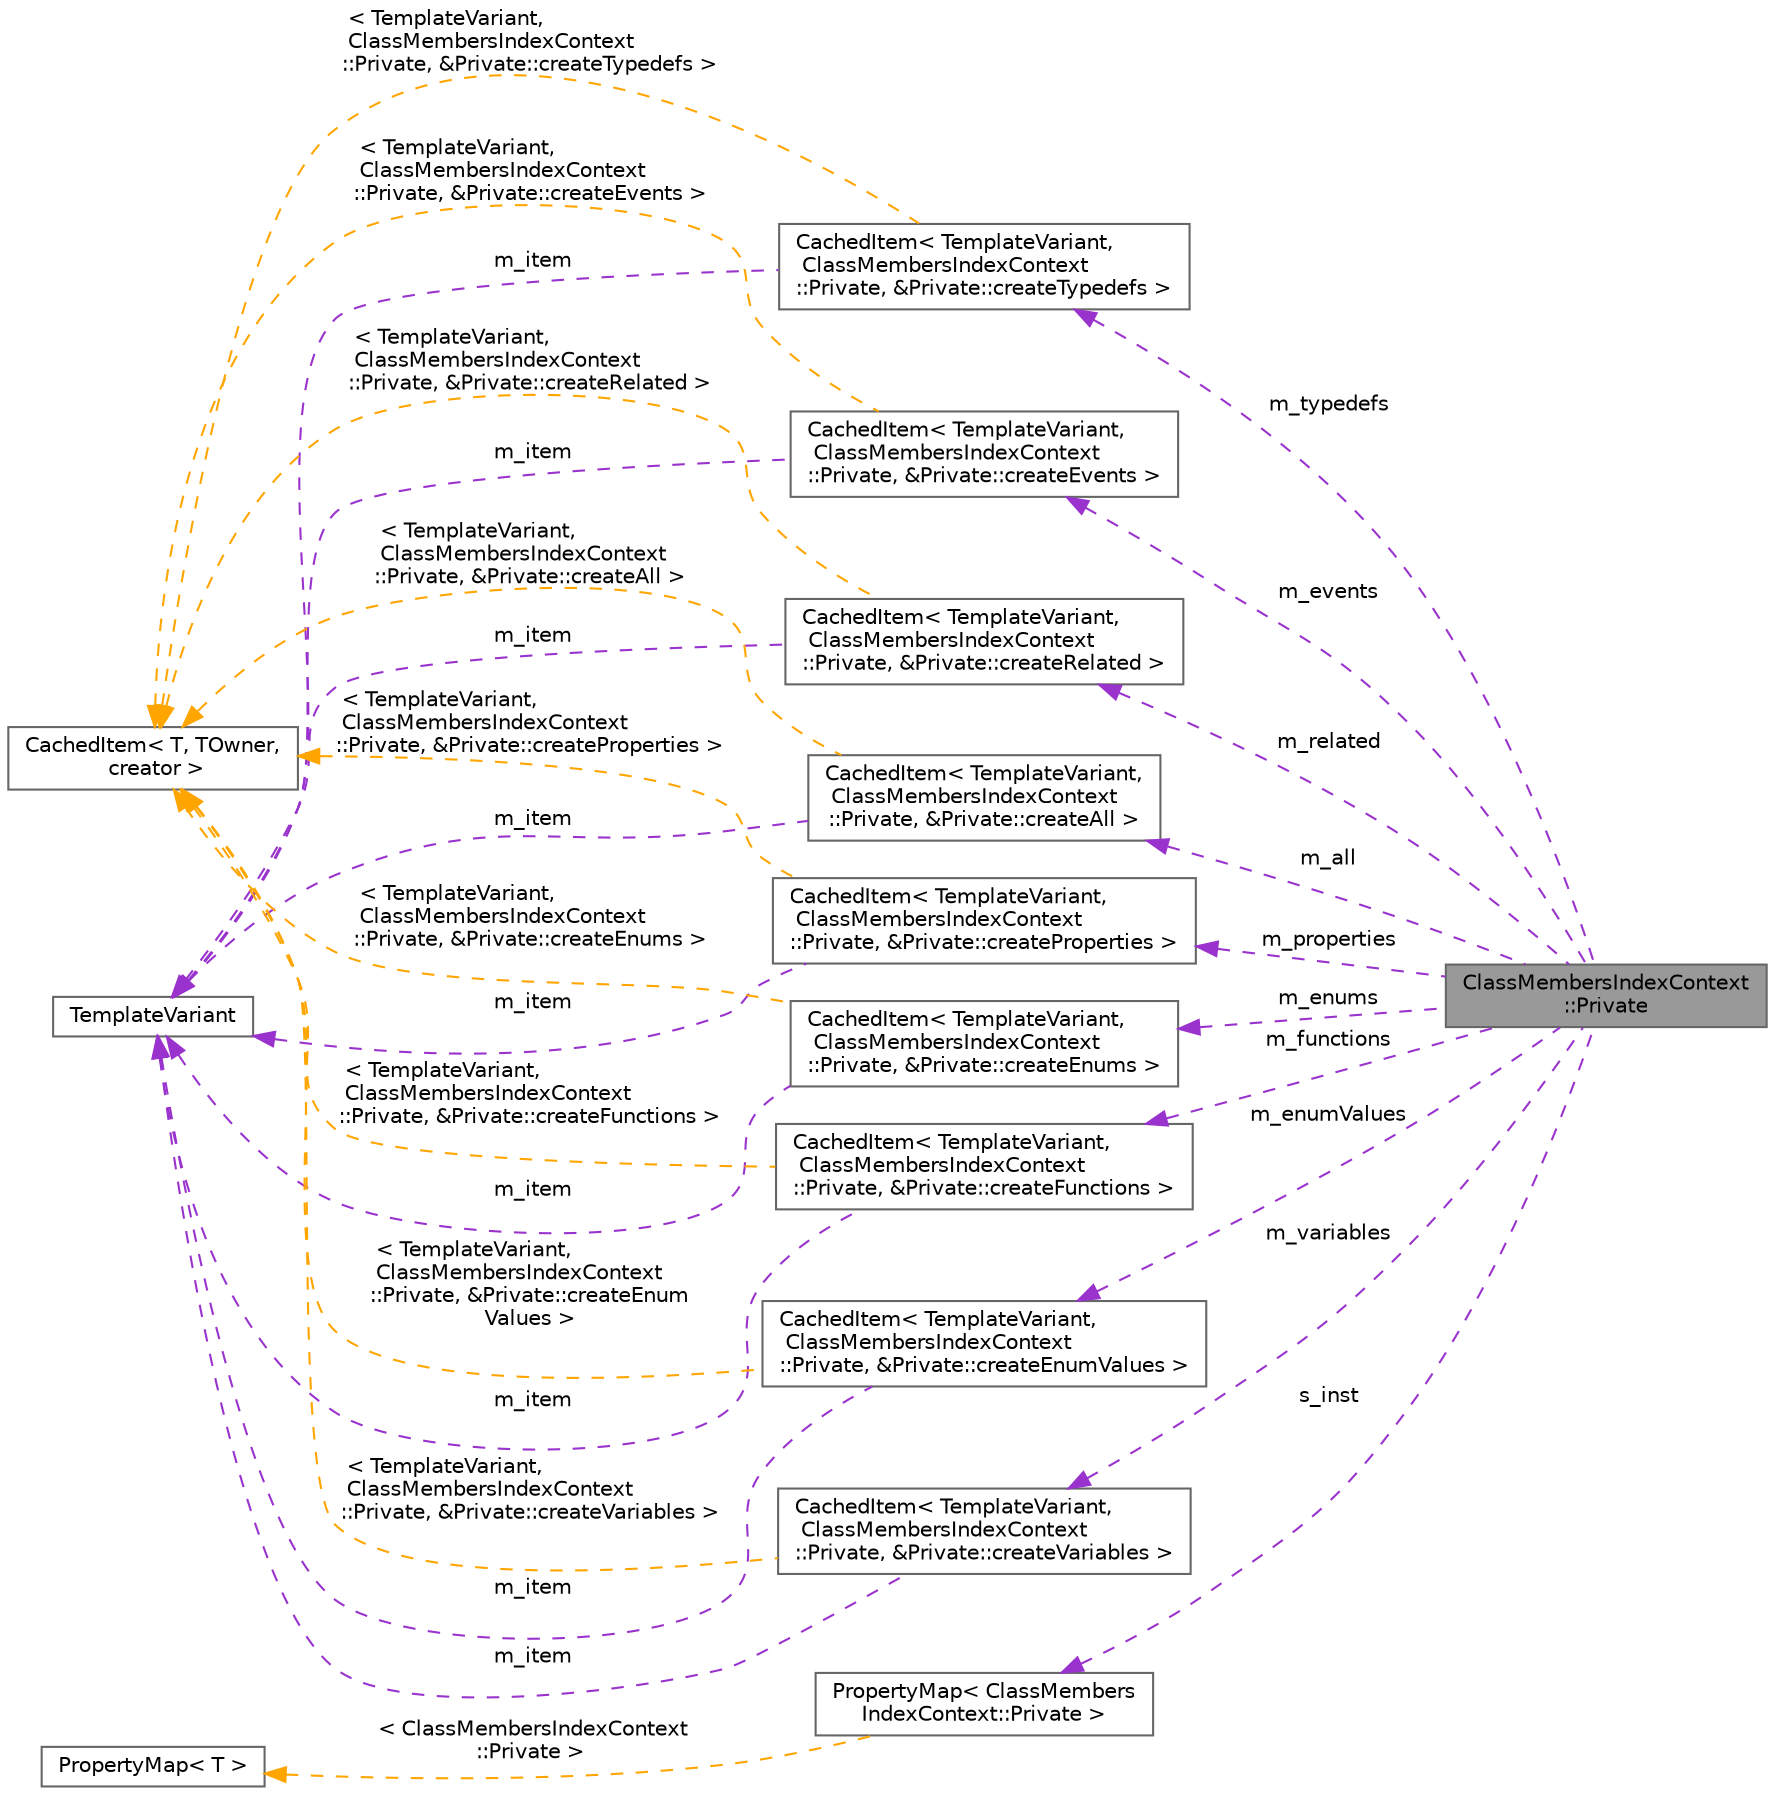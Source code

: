 digraph "ClassMembersIndexContext::Private"
{
 // INTERACTIVE_SVG=YES
 // LATEX_PDF_SIZE
  bgcolor="transparent";
  edge [fontname=Helvetica,fontsize=10,labelfontname=Helvetica,labelfontsize=10];
  node [fontname=Helvetica,fontsize=10,shape=box,height=0.2,width=0.4];
  rankdir="LR";
  Node1 [label="ClassMembersIndexContext\l::Private",height=0.2,width=0.4,color="gray40", fillcolor="grey60", style="filled", fontcolor="black",tooltip=" "];
  Node2 -> Node1 [dir="back",color="darkorchid3",style="dashed",label=" m_all" ];
  Node2 [label="CachedItem\< TemplateVariant,\l ClassMembersIndexContext\l::Private, &Private::createAll \>",height=0.2,width=0.4,color="gray40", fillcolor="white", style="filled",URL="$d7/dc1/class_cached_item.html",tooltip=" "];
  Node3 -> Node2 [dir="back",color="darkorchid3",style="dashed",label=" m_item" ];
  Node3 [label="TemplateVariant",height=0.2,width=0.4,color="gray40", fillcolor="white", style="filled",URL="$d1/dba/class_template_variant.html",tooltip="Variant type which can hold one value of a fixed set of types."];
  Node4 -> Node2 [dir="back",color="orange",style="dashed",label=" \< TemplateVariant,\l ClassMembersIndexContext\l::Private, &Private::createAll \>" ];
  Node4 [label="CachedItem\< T, TOwner,\l creator \>",height=0.2,width=0.4,color="gray40", fillcolor="white", style="filled",URL="$d7/dc1/class_cached_item.html",tooltip="Wrapper for data that needs to be cached."];
  Node5 -> Node1 [dir="back",color="darkorchid3",style="dashed",label=" m_functions" ];
  Node5 [label="CachedItem\< TemplateVariant,\l ClassMembersIndexContext\l::Private, &Private::createFunctions \>",height=0.2,width=0.4,color="gray40", fillcolor="white", style="filled",URL="$d7/dc1/class_cached_item.html",tooltip=" "];
  Node3 -> Node5 [dir="back",color="darkorchid3",style="dashed",label=" m_item" ];
  Node4 -> Node5 [dir="back",color="orange",style="dashed",label=" \< TemplateVariant,\l ClassMembersIndexContext\l::Private, &Private::createFunctions \>" ];
  Node6 -> Node1 [dir="back",color="darkorchid3",style="dashed",label=" m_variables" ];
  Node6 [label="CachedItem\< TemplateVariant,\l ClassMembersIndexContext\l::Private, &Private::createVariables \>",height=0.2,width=0.4,color="gray40", fillcolor="white", style="filled",URL="$d7/dc1/class_cached_item.html",tooltip=" "];
  Node3 -> Node6 [dir="back",color="darkorchid3",style="dashed",label=" m_item" ];
  Node4 -> Node6 [dir="back",color="orange",style="dashed",label=" \< TemplateVariant,\l ClassMembersIndexContext\l::Private, &Private::createVariables \>" ];
  Node7 -> Node1 [dir="back",color="darkorchid3",style="dashed",label=" m_typedefs" ];
  Node7 [label="CachedItem\< TemplateVariant,\l ClassMembersIndexContext\l::Private, &Private::createTypedefs \>",height=0.2,width=0.4,color="gray40", fillcolor="white", style="filled",URL="$d7/dc1/class_cached_item.html",tooltip=" "];
  Node3 -> Node7 [dir="back",color="darkorchid3",style="dashed",label=" m_item" ];
  Node4 -> Node7 [dir="back",color="orange",style="dashed",label=" \< TemplateVariant,\l ClassMembersIndexContext\l::Private, &Private::createTypedefs \>" ];
  Node8 -> Node1 [dir="back",color="darkorchid3",style="dashed",label=" m_enums" ];
  Node8 [label="CachedItem\< TemplateVariant,\l ClassMembersIndexContext\l::Private, &Private::createEnums \>",height=0.2,width=0.4,color="gray40", fillcolor="white", style="filled",URL="$d7/dc1/class_cached_item.html",tooltip=" "];
  Node3 -> Node8 [dir="back",color="darkorchid3",style="dashed",label=" m_item" ];
  Node4 -> Node8 [dir="back",color="orange",style="dashed",label=" \< TemplateVariant,\l ClassMembersIndexContext\l::Private, &Private::createEnums \>" ];
  Node9 -> Node1 [dir="back",color="darkorchid3",style="dashed",label=" m_enumValues" ];
  Node9 [label="CachedItem\< TemplateVariant,\l ClassMembersIndexContext\l::Private, &Private::createEnumValues \>",height=0.2,width=0.4,color="gray40", fillcolor="white", style="filled",URL="$d7/dc1/class_cached_item.html",tooltip=" "];
  Node3 -> Node9 [dir="back",color="darkorchid3",style="dashed",label=" m_item" ];
  Node4 -> Node9 [dir="back",color="orange",style="dashed",label=" \< TemplateVariant,\l ClassMembersIndexContext\l::Private, &Private::createEnum\lValues \>" ];
  Node10 -> Node1 [dir="back",color="darkorchid3",style="dashed",label=" m_properties" ];
  Node10 [label="CachedItem\< TemplateVariant,\l ClassMembersIndexContext\l::Private, &Private::createProperties \>",height=0.2,width=0.4,color="gray40", fillcolor="white", style="filled",URL="$d7/dc1/class_cached_item.html",tooltip=" "];
  Node3 -> Node10 [dir="back",color="darkorchid3",style="dashed",label=" m_item" ];
  Node4 -> Node10 [dir="back",color="orange",style="dashed",label=" \< TemplateVariant,\l ClassMembersIndexContext\l::Private, &Private::createProperties \>" ];
  Node11 -> Node1 [dir="back",color="darkorchid3",style="dashed",label=" m_events" ];
  Node11 [label="CachedItem\< TemplateVariant,\l ClassMembersIndexContext\l::Private, &Private::createEvents \>",height=0.2,width=0.4,color="gray40", fillcolor="white", style="filled",URL="$d7/dc1/class_cached_item.html",tooltip=" "];
  Node3 -> Node11 [dir="back",color="darkorchid3",style="dashed",label=" m_item" ];
  Node4 -> Node11 [dir="back",color="orange",style="dashed",label=" \< TemplateVariant,\l ClassMembersIndexContext\l::Private, &Private::createEvents \>" ];
  Node12 -> Node1 [dir="back",color="darkorchid3",style="dashed",label=" m_related" ];
  Node12 [label="CachedItem\< TemplateVariant,\l ClassMembersIndexContext\l::Private, &Private::createRelated \>",height=0.2,width=0.4,color="gray40", fillcolor="white", style="filled",URL="$d7/dc1/class_cached_item.html",tooltip=" "];
  Node3 -> Node12 [dir="back",color="darkorchid3",style="dashed",label=" m_item" ];
  Node4 -> Node12 [dir="back",color="orange",style="dashed",label=" \< TemplateVariant,\l ClassMembersIndexContext\l::Private, &Private::createRelated \>" ];
  Node13 -> Node1 [dir="back",color="darkorchid3",style="dashed",label=" s_inst" ];
  Node13 [label="PropertyMap\< ClassMembers\lIndexContext::Private \>",height=0.2,width=0.4,color="gray40", fillcolor="white", style="filled",URL="$d5/dbf/class_property_map.html",tooltip=" "];
  Node14 -> Node13 [dir="back",color="orange",style="dashed",label=" \< ClassMembersIndexContext\l::Private \>" ];
  Node14 [label="PropertyMap\< T \>",height=0.2,width=0.4,color="gray40", fillcolor="white", style="filled",URL="$d5/dbf/class_property_map.html",tooltip="Class representing a mapping of properties and the corresponding getter function."];
}
